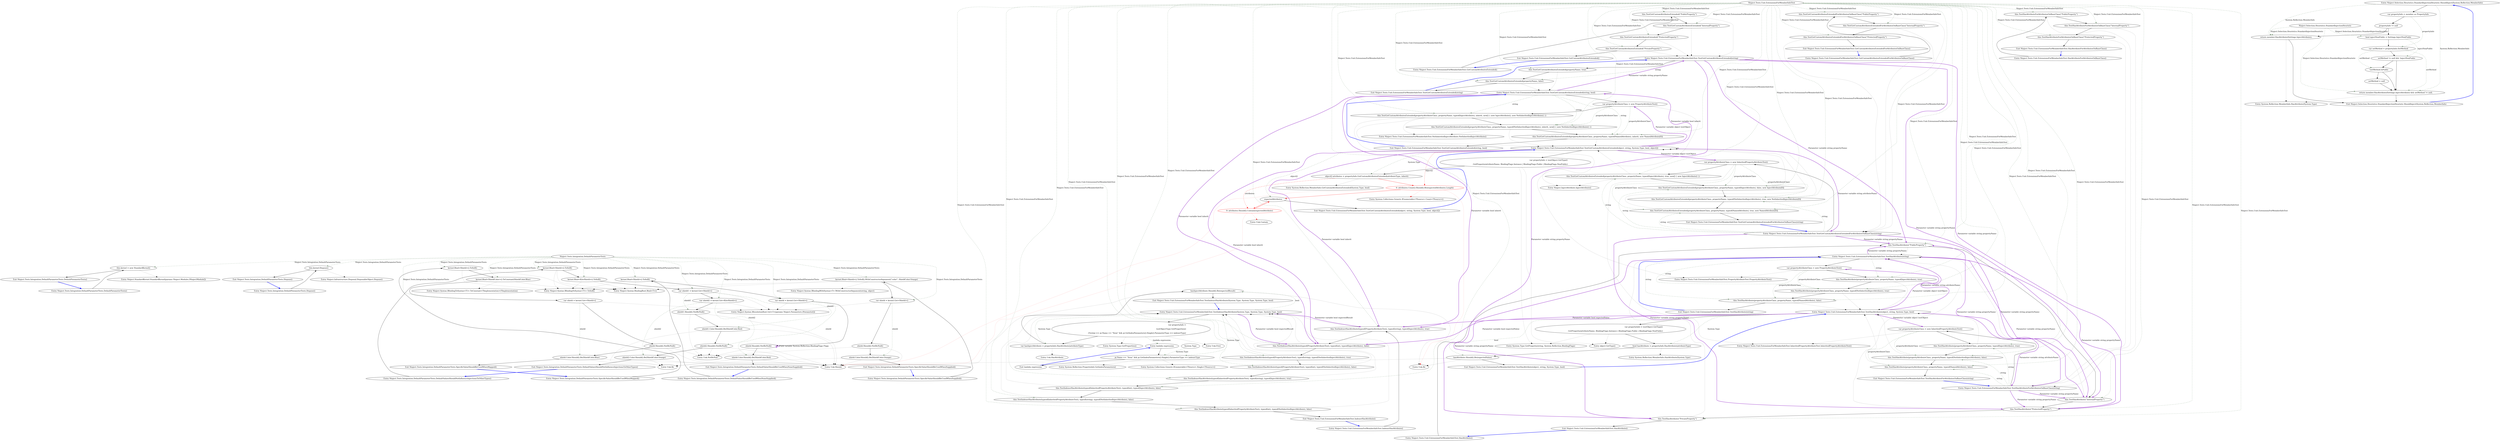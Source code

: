 digraph  {
n45 [label="Ninject.Tests.Integration.DefaultParameterTests", span=""];
n0 [cluster="Ninject.Tests.Integration.DefaultParameterTests.DefaultParameterTests()", label="Entry Ninject.Tests.Integration.DefaultParameterTests.DefaultParameterTests()", span="11-11"];
n1 [cluster="Ninject.Tests.Integration.DefaultParameterTests.DefaultParameterTests()", label="this.kernel = new StandardKernel()", span="13-13"];
n2 [cluster="Ninject.Tests.Integration.DefaultParameterTests.DefaultParameterTests()", label="Exit Ninject.Tests.Integration.DefaultParameterTests.DefaultParameterTests()", span="11-11"];
n3 [cluster="Ninject.StandardKernel.StandardKernel(params Ninject.Modules.INinjectModule[])", label="Entry Ninject.StandardKernel.StandardKernel(params Ninject.Modules.INinjectModule[])", span="30-30"];
n4 [cluster="Ninject.Tests.Integration.DefaultParameterTests.Dispose()", label="Entry Ninject.Tests.Integration.DefaultParameterTests.Dispose()", span="16-16"];
n5 [cluster="Ninject.Tests.Integration.DefaultParameterTests.Dispose()", label="this.kernel.Dispose()", span="18-18"];
n6 [cluster="Ninject.Tests.Integration.DefaultParameterTests.Dispose()", label="Exit Ninject.Tests.Integration.DefaultParameterTests.Dispose()", span="16-16"];
n7 [cluster="Ninject.Infrastructure.Disposal.DisposableObject.Dispose()", label="Entry Ninject.Infrastructure.Disposal.DisposableObject.Dispose()", span="38-38"];
n8 [cluster="Ninject.Tests.Integration.DefaultParameterTests.DefaultValueShouldBeUsedWhenNoneSupplied()", label="Entry Ninject.Tests.Integration.DefaultParameterTests.DefaultValueShouldBeUsedWhenNoneSupplied()", span="22-22"];
n9 [cluster="Ninject.Tests.Integration.DefaultParameterTests.DefaultValueShouldBeUsedWhenNoneSupplied()", label="kernel.Bind<Shield>().ToSelf()", span="24-24"];
n10 [cluster="Ninject.Tests.Integration.DefaultParameterTests.DefaultValueShouldBeUsedWhenNoneSupplied()", label="var shield = kernel.Get<Shield>()", span="26-26"];
n14 [cluster="Ninject.Syntax.BindingRoot.Bind<T>()", label="Entry Ninject.Syntax.BindingRoot.Bind<T>()", span="34-34"];
n15 [cluster="Ninject.Syntax.IBindingToSyntax<T1>.ToSelf()", label="Entry Ninject.Syntax.IBindingToSyntax<T1>.ToSelf()", span="24-24"];
n11 [cluster="Ninject.Tests.Integration.DefaultParameterTests.DefaultValueShouldBeUsedWhenNoneSupplied()", label="shield.Should().NotBeNull()", span="27-27"];
n16 [cluster="Ninject.Syntax.IResolutionRoot.Get<T>(params Ninject.Parameters.IParameter[])", label="Entry Ninject.Syntax.IResolutionRoot.Get<T>(params Ninject.Parameters.IParameter[])", span="31-31"];
n12 [cluster="Ninject.Tests.Integration.DefaultParameterTests.DefaultValueShouldBeUsedWhenNoneSupplied()", label="shield.Color.Should().Be(ShieldColor.Red)", span="28-28"];
n17 [cluster="Unk.Should", label="Entry Unk.Should", span=""];
n18 [cluster="Unk.NotBeNull", label="Entry Unk.NotBeNull", span=""];
n13 [cluster="Ninject.Tests.Integration.DefaultParameterTests.DefaultValueShouldBeUsedWhenNoneSupplied()", label="Exit Ninject.Tests.Integration.DefaultParameterTests.DefaultValueShouldBeUsedWhenNoneSupplied()", span="22-22"];
n19 [cluster="Unk.Be", label="Entry Unk.Be", span=""];
n20 [cluster="Ninject.Tests.Integration.DefaultParameterTests.SpecificValueShouldBeUsedWhenMapped()", label="Entry Ninject.Tests.Integration.DefaultParameterTests.SpecificValueShouldBeUsedWhenMapped()", span="32-32"];
n21 [cluster="Ninject.Tests.Integration.DefaultParameterTests.SpecificValueShouldBeUsedWhenMapped()", label="kernel.Bind<Shield>().ToSelf()", span="34-34"];
n22 [cluster="Ninject.Tests.Integration.DefaultParameterTests.SpecificValueShouldBeUsedWhenMapped()", label="kernel.Bind<ShieldColor>().ToConstant(ShieldColor.Blue)", span="35-35"];
n23 [cluster="Ninject.Tests.Integration.DefaultParameterTests.SpecificValueShouldBeUsedWhenMapped()", label="var shield = kernel.Get<Shield>()", span="37-37"];
n27 [cluster="Ninject.Syntax.IBindingToSyntax<T1>.ToConstant<TImplementation>(TImplementation)", label="Entry Ninject.Syntax.IBindingToSyntax<T1>.ToConstant<TImplementation>(TImplementation)", span="90-90"];
n24 [cluster="Ninject.Tests.Integration.DefaultParameterTests.SpecificValueShouldBeUsedWhenMapped()", label="shield.Should().NotBeNull()", span="38-38"];
n25 [cluster="Ninject.Tests.Integration.DefaultParameterTests.SpecificValueShouldBeUsedWhenMapped()", label="shield.Color.Should().Be(ShieldColor.Blue)", span="39-39"];
n26 [cluster="Ninject.Tests.Integration.DefaultParameterTests.SpecificValueShouldBeUsedWhenMapped()", label="Exit Ninject.Tests.Integration.DefaultParameterTests.SpecificValueShouldBeUsedWhenMapped()", span="32-32"];
n28 [cluster="Ninject.Tests.Integration.DefaultParameterTests.SpecificValueShouldBeUsedWhenSupplied()", label="Entry Ninject.Tests.Integration.DefaultParameterTests.SpecificValueShouldBeUsedWhenSupplied()", span="43-43"];
n29 [cluster="Ninject.Tests.Integration.DefaultParameterTests.SpecificValueShouldBeUsedWhenSupplied()", label="kernel.Bind<Shield>().ToSelf().WithConstructorArgument(''color'', ShieldColor.Orange)", span="45-45"];
n30 [cluster="Ninject.Tests.Integration.DefaultParameterTests.SpecificValueShouldBeUsedWhenSupplied()", label="var shield = kernel.Get<Shield>()", span="47-47"];
n34 [cluster="Ninject.Syntax.IBindingWithSyntax<T>.WithConstructorArgument(string, object)", label="Entry Ninject.Syntax.IBindingWithSyntax<T>.WithConstructorArgument(string, object)", span="28-28"];
n31 [cluster="Ninject.Tests.Integration.DefaultParameterTests.SpecificValueShouldBeUsedWhenSupplied()", label="shield.Should().NotBeNull()", span="48-48"];
n32 [cluster="Ninject.Tests.Integration.DefaultParameterTests.SpecificValueShouldBeUsedWhenSupplied()", label="shield.Color.Should().Be(ShieldColor.Orange)", span="49-49"];
n33 [cluster="Ninject.Tests.Integration.DefaultParameterTests.SpecificValueShouldBeUsedWhenSupplied()", label="Exit Ninject.Tests.Integration.DefaultParameterTests.SpecificValueShouldBeUsedWhenSupplied()", span="43-43"];
n35 [cluster="Ninject.Tests.Integration.DefaultParameterTests.DefaultValuesShouldNotInfluenceInjectionsToOtherTypes()", label="Entry Ninject.Tests.Integration.DefaultParameterTests.DefaultValuesShouldNotInfluenceInjectionsToOtherTypes()", span="53-53"];
n36 [cluster="Ninject.Tests.Integration.DefaultParameterTests.DefaultValuesShouldNotInfluenceInjectionsToOtherTypes()", label="kernel.Bind<Shield>().ToSelf()", span="55-55"];
n37 [cluster="Ninject.Tests.Integration.DefaultParameterTests.DefaultValuesShouldNotInfluenceInjectionsToOtherTypes()", label="kernel.Bind<KiteShield>().ToSelf()", span="56-56"];
n38 [cluster="Ninject.Tests.Integration.DefaultParameterTests.DefaultValuesShouldNotInfluenceInjectionsToOtherTypes()", label="var shield1 = kernel.Get<Shield>()", span="58-58"];
n39 [cluster="Ninject.Tests.Integration.DefaultParameterTests.DefaultValuesShouldNotInfluenceInjectionsToOtherTypes()", label="var shield2 = kernel.Get<KiteShield>()", span="59-59"];
n40 [cluster="Ninject.Tests.Integration.DefaultParameterTests.DefaultValuesShouldNotInfluenceInjectionsToOtherTypes()", label="shield1.Should().NotBeNull()", span="61-61"];
n41 [cluster="Ninject.Tests.Integration.DefaultParameterTests.DefaultValuesShouldNotInfluenceInjectionsToOtherTypes()", label="shield1.Color.Should().Be(ShieldColor.Red)", span="62-62"];
n42 [cluster="Ninject.Tests.Integration.DefaultParameterTests.DefaultValuesShouldNotInfluenceInjectionsToOtherTypes()", label="shield2.Should().NotBeNull()", span="64-64"];
n43 [cluster="Ninject.Tests.Integration.DefaultParameterTests.DefaultValuesShouldNotInfluenceInjectionsToOtherTypes()", label="shield2.Color.Should().Be(ShieldColor.Orange)", span="65-65"];
n44 [cluster="Ninject.Tests.Integration.DefaultParameterTests.DefaultValuesShouldNotInfluenceInjectionsToOtherTypes()", label="Exit Ninject.Tests.Integration.DefaultParameterTests.DefaultValuesShouldNotInfluenceInjectionsToOtherTypes()", span="53-53"];
m0_36 [cluster="Ninject.Tests.Unit.ExtensionsForMemberInfoTest.TestIndexerHasAttribute(System.Type, System.Type, System.Type, bool)", file="ExtensionsForMemberInfoTest.cs", label="Entry Ninject.Tests.Unit.ExtensionsForMemberInfoTest.TestIndexerHasAttribute(System.Type, System.Type, System.Type, bool)", span="59-59"];
m0_37 [cluster="Ninject.Tests.Unit.ExtensionsForMemberInfoTest.TestIndexerHasAttribute(System.Type, System.Type, System.Type, bool)", file="ExtensionsForMemberInfoTest.cs", label="var propertyInfo =\r\n                testObjectType.GetProperties()\r\n                    .First(pi => pi.Name == ''Item'' && pi.GetIndexParameters().Single().ParameterType == indexerType)", span="62-64"];
m0_38 [cluster="Ninject.Tests.Unit.ExtensionsForMemberInfoTest.TestIndexerHasAttribute(System.Type, System.Type, System.Type, bool)", file="ExtensionsForMemberInfoTest.cs", label="var hasInjectAttribute = propertyInfo.HasAttribute(attributeType)", span="73-73"];
m0_39 [cluster="Ninject.Tests.Unit.ExtensionsForMemberInfoTest.TestIndexerHasAttribute(System.Type, System.Type, System.Type, bool)", file="ExtensionsForMemberInfoTest.cs", label="hasInjectAttribute.Should().Be(expectedResult)", span="75-75"];
m0_40 [cluster="Ninject.Tests.Unit.ExtensionsForMemberInfoTest.TestIndexerHasAttribute(System.Type, System.Type, System.Type, bool)", file="ExtensionsForMemberInfoTest.cs", label="Exit Ninject.Tests.Unit.ExtensionsForMemberInfoTest.TestIndexerHasAttribute(System.Type, System.Type, System.Type, bool)", span="59-59"];
m0_77 [cluster="object.GetType()", file="ExtensionsForMemberInfoTest.cs", label="Entry object.GetType()", span="0-0"];
m0_70 [cluster="Ninject.Tests.Unit.ExtensionsForMemberInfoTest.InheritedPropertyAttributeTest.InheritedPropertyAttributeTest()", file="ExtensionsForMemberInfoTest.cs", label="Entry Ninject.Tests.Unit.ExtensionsForMemberInfoTest.InheritedPropertyAttributeTest.InheritedPropertyAttributeTest()", span="208-208"];
m0_62 [cluster="Ninject.Tests.Unit.ExtensionsForMemberInfoTest.NotInheritedInjectAttribute.NotInheritedInjectAttribute()", file="ExtensionsForMemberInfoTest.cs", label="Entry Ninject.Tests.Unit.ExtensionsForMemberInfoTest.NotInheritedInjectAttribute.NotInheritedInjectAttribute()", span="155-155"];
m0_13 [cluster="Ninject.Tests.Unit.ExtensionsForMemberInfoTest.GetCustomAttributesExtended()", file="ExtensionsForMemberInfoTest.cs", label="Entry Ninject.Tests.Unit.ExtensionsForMemberInfoTest.GetCustomAttributesExtended()", span="30-30"];
m0_14 [cluster="Ninject.Tests.Unit.ExtensionsForMemberInfoTest.GetCustomAttributesExtended()", file="ExtensionsForMemberInfoTest.cs", label="this.TestGetCustomAttributesExtended(''PublicProperty'')", span="32-32"];
m0_15 [cluster="Ninject.Tests.Unit.ExtensionsForMemberInfoTest.GetCustomAttributesExtended()", file="ExtensionsForMemberInfoTest.cs", label="this.TestGetCustomAttributesExtended(''InternalProperty'')", span="33-33"];
m0_16 [cluster="Ninject.Tests.Unit.ExtensionsForMemberInfoTest.GetCustomAttributesExtended()", file="ExtensionsForMemberInfoTest.cs", label="this.TestGetCustomAttributesExtended(''ProtectedProperty'')", span="34-34"];
m0_17 [cluster="Ninject.Tests.Unit.ExtensionsForMemberInfoTest.GetCustomAttributesExtended()", file="ExtensionsForMemberInfoTest.cs", label="this.TestGetCustomAttributesExtended(''PrivateProperty'')", span="35-35"];
m0_18 [cluster="Ninject.Tests.Unit.ExtensionsForMemberInfoTest.GetCustomAttributesExtended()", file="ExtensionsForMemberInfoTest.cs", label="Exit Ninject.Tests.Unit.ExtensionsForMemberInfoTest.GetCustomAttributesExtended()", span="30-30"];
m0_7 [cluster="Ninject.Tests.Unit.ExtensionsForMemberInfoTest.HasAttributeForAttributesOnBaseClass()", file="ExtensionsForMemberInfoTest.cs", label="Entry Ninject.Tests.Unit.ExtensionsForMemberInfoTest.HasAttributeForAttributesOnBaseClass()", span="22-22"];
m0_8 [cluster="Ninject.Tests.Unit.ExtensionsForMemberInfoTest.HasAttributeForAttributesOnBaseClass()", file="ExtensionsForMemberInfoTest.cs", label="this.TestHasAttributeForAttributesOnBaseClass(''PublicProperty'')", span="24-24"];
m0_9 [cluster="Ninject.Tests.Unit.ExtensionsForMemberInfoTest.HasAttributeForAttributesOnBaseClass()", file="ExtensionsForMemberInfoTest.cs", label="this.TestHasAttributeForAttributesOnBaseClass(''InternalProperty'')", span="25-25"];
m0_10 [cluster="Ninject.Tests.Unit.ExtensionsForMemberInfoTest.HasAttributeForAttributesOnBaseClass()", file="ExtensionsForMemberInfoTest.cs", label="this.TestHasAttributeForAttributesOnBaseClass(''ProtectedProperty'')", span="26-26"];
m0_11 [cluster="Ninject.Tests.Unit.ExtensionsForMemberInfoTest.HasAttributeForAttributesOnBaseClass()", file="ExtensionsForMemberInfoTest.cs", label="Exit Ninject.Tests.Unit.ExtensionsForMemberInfoTest.HasAttributeForAttributesOnBaseClass()", span="22-22"];
m0_20 [cluster="Ninject.Tests.Unit.ExtensionsForMemberInfoTest.GetCustomAttributesExtendedForAttributesOnBaseClass()", file="ExtensionsForMemberInfoTest.cs", label="Entry Ninject.Tests.Unit.ExtensionsForMemberInfoTest.GetCustomAttributesExtendedForAttributesOnBaseClass()", span="39-39"];
m0_21 [cluster="Ninject.Tests.Unit.ExtensionsForMemberInfoTest.GetCustomAttributesExtendedForAttributesOnBaseClass()", file="ExtensionsForMemberInfoTest.cs", label="this.TestGetCustomAttributesExtendedForAttributesOnBaseClass(''PublicProperty'')", span="41-41"];
m0_22 [cluster="Ninject.Tests.Unit.ExtensionsForMemberInfoTest.GetCustomAttributesExtendedForAttributesOnBaseClass()", file="ExtensionsForMemberInfoTest.cs", label="this.TestGetCustomAttributesExtendedForAttributesOnBaseClass(''InternalProperty'')", span="42-42"];
m0_23 [cluster="Ninject.Tests.Unit.ExtensionsForMemberInfoTest.GetCustomAttributesExtendedForAttributesOnBaseClass()", file="ExtensionsForMemberInfoTest.cs", label="this.TestGetCustomAttributesExtendedForAttributesOnBaseClass(''ProtectedProperty'')", span="43-43"];
m0_24 [cluster="Ninject.Tests.Unit.ExtensionsForMemberInfoTest.GetCustomAttributesExtendedForAttributesOnBaseClass()", file="ExtensionsForMemberInfoTest.cs", label="Exit Ninject.Tests.Unit.ExtensionsForMemberInfoTest.GetCustomAttributesExtendedForAttributesOnBaseClass()", span="39-39"];
m0_45 [cluster="Unk.Be", file="ExtensionsForMemberInfoTest.cs", label="Entry Unk.Be", span=""];
m0_63 [cluster="Ninject.Tests.Unit.ExtensionsForMemberInfoTest.TestGetCustomAttributesExtended(object, string, System.Type, bool, object[])", file="ExtensionsForMemberInfoTest.cs", label="Entry Ninject.Tests.Unit.ExtensionsForMemberInfoTest.TestGetCustomAttributesExtended(object, string, System.Type, bool, object[])", span="101-101"];
m0_71 [cluster="Ninject.Tests.Unit.ExtensionsForMemberInfoTest.TestGetCustomAttributesExtended(object, string, System.Type, bool, object[])", file="ExtensionsForMemberInfoTest.cs", label="var propertyInfo = testObject.GetType()\r\n                .GetProperty(attributeName, BindingFlags.Instance | BindingFlags.Public | BindingFlags.NonPublic)", span="104-105"];
m0_72 [cluster="Ninject.Tests.Unit.ExtensionsForMemberInfoTest.TestGetCustomAttributesExtended(object, string, System.Type, bool, object[])", file="ExtensionsForMemberInfoTest.cs", label="object[] attributes = propertyInfo.GetCustomAttributesExtended(attributeType, inherit)", span="106-106"];
m0_73 [cluster="Ninject.Tests.Unit.ExtensionsForMemberInfoTest.TestGetCustomAttributesExtended(object, string, System.Type, bool, object[])", color=red, community=0, file="ExtensionsForMemberInfoTest.cs", label="0: attributes.Count().Should().Be(expectedAttributes.Length)", span="115-115"];
m0_74 [cluster="Ninject.Tests.Unit.ExtensionsForMemberInfoTest.TestGetCustomAttributesExtended(object, string, System.Type, bool, object[])", file="ExtensionsForMemberInfoTest.cs", label=expectedAttributes, span="116-116"];
m0_75 [cluster="Ninject.Tests.Unit.ExtensionsForMemberInfoTest.TestGetCustomAttributesExtended(object, string, System.Type, bool, object[])", color=red, community=0, file="ExtensionsForMemberInfoTest.cs", label="9: attributes.Should().Contain(expectedAttribute)", span="118-118"];
m0_76 [cluster="Ninject.Tests.Unit.ExtensionsForMemberInfoTest.TestGetCustomAttributesExtended(object, string, System.Type, bool, object[])", file="ExtensionsForMemberInfoTest.cs", label="Exit Ninject.Tests.Unit.ExtensionsForMemberInfoTest.TestGetCustomAttributesExtended(object, string, System.Type, bool, object[])", span="101-101"];
m0_43 [cluster="Unk.HasAttribute", file="ExtensionsForMemberInfoTest.cs", label="Entry Unk.HasAttribute", span=""];
m0_6 [cluster="Ninject.Tests.Unit.ExtensionsForMemberInfoTest.TestHasAttribute(string)", file="ExtensionsForMemberInfoTest.cs", label="Entry Ninject.Tests.Unit.ExtensionsForMemberInfoTest.TestHasAttribute(string)", span="122-122"];
m0_82 [cluster="Ninject.Tests.Unit.ExtensionsForMemberInfoTest.TestHasAttribute(string)", file="ExtensionsForMemberInfoTest.cs", label="var propertyAttributeClass = new PropertyAttributeTest()", span="124-124"];
m0_83 [cluster="Ninject.Tests.Unit.ExtensionsForMemberInfoTest.TestHasAttribute(string)", file="ExtensionsForMemberInfoTest.cs", label="this.TestHasAttribute(propertyAttributeClass, propertyName, typeof(InjectAttribute), true)", span="125-125"];
m0_84 [cluster="Ninject.Tests.Unit.ExtensionsForMemberInfoTest.TestHasAttribute(string)", file="ExtensionsForMemberInfoTest.cs", label="this.TestHasAttribute(propertyAttributeClass, propertyName, typeof(NotInheritedInjectAttribute), true)", span="126-126"];
m0_85 [cluster="Ninject.Tests.Unit.ExtensionsForMemberInfoTest.TestHasAttribute(string)", file="ExtensionsForMemberInfoTest.cs", label="this.TestHasAttribute(propertyAttributeClass, propertyName, typeof(NamedAttribute), false)", span="127-127"];
m0_86 [cluster="Ninject.Tests.Unit.ExtensionsForMemberInfoTest.TestHasAttribute(string)", file="ExtensionsForMemberInfoTest.cs", label="Exit Ninject.Tests.Unit.ExtensionsForMemberInfoTest.TestHasAttribute(string)", span="122-122"];
m0_54 [cluster="Ninject.Tests.Unit.ExtensionsForMemberInfoTest.TestGetCustomAttributesExtended(string, bool)", file="ExtensionsForMemberInfoTest.cs", label="Entry Ninject.Tests.Unit.ExtensionsForMemberInfoTest.TestGetCustomAttributesExtended(string, bool)", span="84-84"];
m0_55 [cluster="Ninject.Tests.Unit.ExtensionsForMemberInfoTest.TestGetCustomAttributesExtended(string, bool)", file="ExtensionsForMemberInfoTest.cs", label="var propertyAttributeClass = new PropertyAttributeTest()", span="86-86"];
m0_56 [cluster="Ninject.Tests.Unit.ExtensionsForMemberInfoTest.TestGetCustomAttributesExtended(string, bool)", file="ExtensionsForMemberInfoTest.cs", label="this.TestGetCustomAttributesExtended(propertyAttributeClass, propertyName, typeof(InjectAttribute), inherit, new[] { new InjectAttribute(), new NotInheritedInjectAttribute() })", span="87-87"];
m0_57 [cluster="Ninject.Tests.Unit.ExtensionsForMemberInfoTest.TestGetCustomAttributesExtended(string, bool)", file="ExtensionsForMemberInfoTest.cs", label="this.TestGetCustomAttributesExtended(propertyAttributeClass, propertyName, typeof(NotInheritedInjectAttribute), inherit, new[] { new NotInheritedInjectAttribute() })", span="88-88"];
m0_58 [cluster="Ninject.Tests.Unit.ExtensionsForMemberInfoTest.TestGetCustomAttributesExtended(string, bool)", file="ExtensionsForMemberInfoTest.cs", label="this.TestGetCustomAttributesExtended(propertyAttributeClass, propertyName, typeof(NamedAttribute), inherit, new NamedAttribute[0])", span="89-89"];
m0_59 [cluster="Ninject.Tests.Unit.ExtensionsForMemberInfoTest.TestGetCustomAttributesExtended(string, bool)", file="ExtensionsForMemberInfoTest.cs", label="Exit Ninject.Tests.Unit.ExtensionsForMemberInfoTest.TestGetCustomAttributesExtended(string, bool)", span="84-84"];
m0_79 [cluster="System.Reflection.MemberInfo.GetCustomAttributesExtended(System.Type, bool)", file="ExtensionsForMemberInfoTest.cs", label="Entry System.Reflection.MemberInfo.GetCustomAttributesExtended(System.Type, bool)", span="180-180"];
m0_87 [cluster="Ninject.Tests.Unit.ExtensionsForMemberInfoTest.TestHasAttribute(object, string, System.Type, bool)", file="ExtensionsForMemberInfoTest.cs", label="Entry Ninject.Tests.Unit.ExtensionsForMemberInfoTest.TestHasAttribute(object, string, System.Type, bool)", span="138-138"];
m0_93 [cluster="Ninject.Tests.Unit.ExtensionsForMemberInfoTest.TestHasAttribute(object, string, System.Type, bool)", file="ExtensionsForMemberInfoTest.cs", label="var propertyInfo = testObject.GetType()\r\n                .GetProperty(attributeName, BindingFlags.Instance | BindingFlags.Public | BindingFlags.NonPublic)", span="141-142"];
m0_94 [cluster="Ninject.Tests.Unit.ExtensionsForMemberInfoTest.TestHasAttribute(object, string, System.Type, bool)", file="ExtensionsForMemberInfoTest.cs", label="bool hasAttribute = propertyInfo.HasAttribute(attributeType)", span="149-149"];
m0_95 [cluster="Ninject.Tests.Unit.ExtensionsForMemberInfoTest.TestHasAttribute(object, string, System.Type, bool)", file="ExtensionsForMemberInfoTest.cs", label="hasAttribute.Should().Be(expectedValue)", span="151-151"];
m0_96 [cluster="Ninject.Tests.Unit.ExtensionsForMemberInfoTest.TestHasAttribute(object, string, System.Type, bool)", file="ExtensionsForMemberInfoTest.cs", label="Exit Ninject.Tests.Unit.ExtensionsForMemberInfoTest.TestHasAttribute(object, string, System.Type, bool)", span="138-138"];
m0_97 [cluster="System.Reflection.MemberInfo.HasAttribute(System.Type)", file="ExtensionsForMemberInfoTest.cs", label="Entry System.Reflection.MemberInfo.HasAttribute(System.Type)", span="73-73"];
m0_50 [cluster="System.Collections.Generic.IEnumerable<TSource>.Single<TSource>()", file="ExtensionsForMemberInfoTest.cs", label="Entry System.Collections.Generic.IEnumerable<TSource>.Single<TSource>()", span="0-0"];
m0_78 [cluster="System.Type.GetProperty(string, System.Reflection.BindingFlags)", file="ExtensionsForMemberInfoTest.cs", label="Entry System.Type.GetProperty(string, System.Reflection.BindingFlags)", span="0-0"];
m0_61 [cluster="Ninject.InjectAttribute.InjectAttribute()", file="ExtensionsForMemberInfoTest.cs", label="Entry Ninject.InjectAttribute.InjectAttribute()", span="20-20"];
m0_49 [cluster="System.Reflection.PropertyInfo.GetIndexParameters()", file="ExtensionsForMemberInfoTest.cs", label="Entry System.Reflection.PropertyInfo.GetIndexParameters()", span="0-0"];
m0_0 [cluster="Ninject.Tests.Unit.ExtensionsForMemberInfoTest.HasAttribute()", file="ExtensionsForMemberInfoTest.cs", label="Entry Ninject.Tests.Unit.ExtensionsForMemberInfoTest.HasAttribute()", span="13-13"];
m0_1 [cluster="Ninject.Tests.Unit.ExtensionsForMemberInfoTest.HasAttribute()", file="ExtensionsForMemberInfoTest.cs", label="this.TestHasAttribute(''PublicProperty'')", span="15-15"];
m0_2 [cluster="Ninject.Tests.Unit.ExtensionsForMemberInfoTest.HasAttribute()", file="ExtensionsForMemberInfoTest.cs", label="this.TestHasAttribute(''InternalProperty'')", span="16-16"];
m0_3 [cluster="Ninject.Tests.Unit.ExtensionsForMemberInfoTest.HasAttribute()", file="ExtensionsForMemberInfoTest.cs", label="this.TestHasAttribute(''ProtectedProperty'')", span="17-17"];
m0_4 [cluster="Ninject.Tests.Unit.ExtensionsForMemberInfoTest.HasAttribute()", file="ExtensionsForMemberInfoTest.cs", label="this.TestHasAttribute(''PrivateProperty'')", span="18-18"];
m0_5 [cluster="Ninject.Tests.Unit.ExtensionsForMemberInfoTest.HasAttribute()", file="ExtensionsForMemberInfoTest.cs", label="Exit Ninject.Tests.Unit.ExtensionsForMemberInfoTest.HasAttribute()", span="13-13"];
m0_26 [cluster="Ninject.Tests.Unit.ExtensionsForMemberInfoTest.IndexerHasAttribute()", file="ExtensionsForMemberInfoTest.cs", label="Entry Ninject.Tests.Unit.ExtensionsForMemberInfoTest.IndexerHasAttribute()", span="47-47"];
m0_27 [cluster="Ninject.Tests.Unit.ExtensionsForMemberInfoTest.IndexerHasAttribute()", file="ExtensionsForMemberInfoTest.cs", label="this.TestIndexerHasAttribute(typeof(PropertyAttributeTest), typeof(string), typeof(InjectAttribute), true)", span="49-49"];
m0_28 [cluster="Ninject.Tests.Unit.ExtensionsForMemberInfoTest.IndexerHasAttribute()", file="ExtensionsForMemberInfoTest.cs", label="this.TestIndexerHasAttribute(typeof(PropertyAttributeTest), typeof(int), typeof(InjectAttribute), false)", span="50-50"];
m0_29 [cluster="Ninject.Tests.Unit.ExtensionsForMemberInfoTest.IndexerHasAttribute()", file="ExtensionsForMemberInfoTest.cs", label="this.TestIndexerHasAttribute(typeof(PropertyAttributeTest), typeof(string), typeof(NotInheritedInjectAttribute), true)", span="51-51"];
m0_30 [cluster="Ninject.Tests.Unit.ExtensionsForMemberInfoTest.IndexerHasAttribute()", file="ExtensionsForMemberInfoTest.cs", label="this.TestIndexerHasAttribute(typeof(PropertyAttributeTest), typeof(int), typeof(NotInheritedInjectAttribute), false)", span="52-52"];
m0_31 [cluster="Ninject.Tests.Unit.ExtensionsForMemberInfoTest.IndexerHasAttribute()", file="ExtensionsForMemberInfoTest.cs", label="this.TestIndexerHasAttribute(typeof(InheritedPropertyAttributeTest), typeof(string), typeof(InjectAttribute), true)", span="53-53"];
m0_32 [cluster="Ninject.Tests.Unit.ExtensionsForMemberInfoTest.IndexerHasAttribute()", file="ExtensionsForMemberInfoTest.cs", label="this.TestIndexerHasAttribute(typeof(InheritedPropertyAttributeTest), typeof(int), typeof(InjectAttribute), false)", span="54-54"];
m0_33 [cluster="Ninject.Tests.Unit.ExtensionsForMemberInfoTest.IndexerHasAttribute()", file="ExtensionsForMemberInfoTest.cs", label="this.TestIndexerHasAttribute(typeof(InheritedPropertyAttributeTest), typeof(string), typeof(NotInheritedInjectAttribute), false)", span="55-55"];
m0_34 [cluster="Ninject.Tests.Unit.ExtensionsForMemberInfoTest.IndexerHasAttribute()", file="ExtensionsForMemberInfoTest.cs", label="this.TestIndexerHasAttribute(typeof(InheritedPropertyAttributeTest), typeof(int), typeof(NotInheritedInjectAttribute), false)", span="56-56"];
m0_35 [cluster="Ninject.Tests.Unit.ExtensionsForMemberInfoTest.IndexerHasAttribute()", file="ExtensionsForMemberInfoTest.cs", label="Exit Ninject.Tests.Unit.ExtensionsForMemberInfoTest.IndexerHasAttribute()", span="47-47"];
m0_42 [cluster="Unk.First", file="ExtensionsForMemberInfoTest.cs", label="Entry Unk.First", span=""];
m0_46 [cluster="lambda expression", file="ExtensionsForMemberInfoTest.cs", label="Entry lambda expression", span="64-64"];
m0_47 [cluster="lambda expression", file="ExtensionsForMemberInfoTest.cs", label="pi.Name == ''Item'' && pi.GetIndexParameters().Single().ParameterType == indexerType", span="64-64"];
m0_48 [cluster="lambda expression", file="ExtensionsForMemberInfoTest.cs", label="Exit lambda expression", span="64-64"];
m0_80 [cluster="System.Collections.Generic.IEnumerable<TSource>.Count<TSource>()", file="ExtensionsForMemberInfoTest.cs", label="Entry System.Collections.Generic.IEnumerable<TSource>.Count<TSource>()", span="0-0"];
m0_19 [cluster="Ninject.Tests.Unit.ExtensionsForMemberInfoTest.TestGetCustomAttributesExtended(string)", file="ExtensionsForMemberInfoTest.cs", label="Entry Ninject.Tests.Unit.ExtensionsForMemberInfoTest.TestGetCustomAttributesExtended(string)", span="78-78"];
m0_51 [cluster="Ninject.Tests.Unit.ExtensionsForMemberInfoTest.TestGetCustomAttributesExtended(string)", file="ExtensionsForMemberInfoTest.cs", label="this.TestGetCustomAttributesExtended(propertyName, true)", span="80-80"];
m0_52 [cluster="Ninject.Tests.Unit.ExtensionsForMemberInfoTest.TestGetCustomAttributesExtended(string)", file="ExtensionsForMemberInfoTest.cs", label="this.TestGetCustomAttributesExtended(propertyName, false)", span="81-81"];
m0_53 [cluster="Ninject.Tests.Unit.ExtensionsForMemberInfoTest.TestGetCustomAttributesExtended(string)", file="ExtensionsForMemberInfoTest.cs", label="Exit Ninject.Tests.Unit.ExtensionsForMemberInfoTest.TestGetCustomAttributesExtended(string)", span="78-78"];
m0_60 [cluster="Ninject.Tests.Unit.ExtensionsForMemberInfoTest.PropertyAttributeTest.PropertyAttributeTest()", file="ExtensionsForMemberInfoTest.cs", label="Entry Ninject.Tests.Unit.ExtensionsForMemberInfoTest.PropertyAttributeTest.PropertyAttributeTest()", span="159-159"];
m0_25 [cluster="Ninject.Tests.Unit.ExtensionsForMemberInfoTest.TestGetCustomAttributesExtendedForAttributesOnBaseClass(string)", file="ExtensionsForMemberInfoTest.cs", label="Entry Ninject.Tests.Unit.ExtensionsForMemberInfoTest.TestGetCustomAttributesExtendedForAttributesOnBaseClass(string)", span="92-92"];
m0_64 [cluster="Ninject.Tests.Unit.ExtensionsForMemberInfoTest.TestGetCustomAttributesExtendedForAttributesOnBaseClass(string)", file="ExtensionsForMemberInfoTest.cs", label="var propertyAttributeClass = new InheritedPropertyAttributeTest()", span="94-94"];
m0_65 [cluster="Ninject.Tests.Unit.ExtensionsForMemberInfoTest.TestGetCustomAttributesExtendedForAttributesOnBaseClass(string)", file="ExtensionsForMemberInfoTest.cs", label="this.TestGetCustomAttributesExtended(propertyAttributeClass, propertyName, typeof(InjectAttribute), true, new[] { new InjectAttribute() })", span="95-95"];
m0_66 [cluster="Ninject.Tests.Unit.ExtensionsForMemberInfoTest.TestGetCustomAttributesExtendedForAttributesOnBaseClass(string)", file="ExtensionsForMemberInfoTest.cs", label="this.TestGetCustomAttributesExtended(propertyAttributeClass, propertyName, typeof(InjectAttribute), false, new InjectAttribute[0])", span="96-96"];
m0_67 [cluster="Ninject.Tests.Unit.ExtensionsForMemberInfoTest.TestGetCustomAttributesExtendedForAttributesOnBaseClass(string)", file="ExtensionsForMemberInfoTest.cs", label="this.TestGetCustomAttributesExtended(propertyAttributeClass, propertyName, typeof(NotInheritedInjectAttribute), true, new NotInheritedInjectAttribute[0])", span="97-97"];
m0_68 [cluster="Ninject.Tests.Unit.ExtensionsForMemberInfoTest.TestGetCustomAttributesExtendedForAttributesOnBaseClass(string)", file="ExtensionsForMemberInfoTest.cs", label="this.TestGetCustomAttributesExtended(propertyAttributeClass, propertyName, typeof(NamedAttribute), true, new NamedAttribute[0])", span="98-98"];
m0_69 [cluster="Ninject.Tests.Unit.ExtensionsForMemberInfoTest.TestGetCustomAttributesExtendedForAttributesOnBaseClass(string)", file="ExtensionsForMemberInfoTest.cs", label="Exit Ninject.Tests.Unit.ExtensionsForMemberInfoTest.TestGetCustomAttributesExtendedForAttributesOnBaseClass(string)", span="92-92"];
m0_81 [cluster="Unk.Contain", file="ExtensionsForMemberInfoTest.cs", label="Entry Unk.Contain", span=""];
m0_12 [cluster="Ninject.Tests.Unit.ExtensionsForMemberInfoTest.TestHasAttributeForAttributesOnBaseClass(string)", file="ExtensionsForMemberInfoTest.cs", label="Entry Ninject.Tests.Unit.ExtensionsForMemberInfoTest.TestHasAttributeForAttributesOnBaseClass(string)", span="130-130"];
m0_88 [cluster="Ninject.Tests.Unit.ExtensionsForMemberInfoTest.TestHasAttributeForAttributesOnBaseClass(string)", file="ExtensionsForMemberInfoTest.cs", label="var propertyAttributeClass = new InheritedPropertyAttributeTest()", span="132-132"];
m0_89 [cluster="Ninject.Tests.Unit.ExtensionsForMemberInfoTest.TestHasAttributeForAttributesOnBaseClass(string)", file="ExtensionsForMemberInfoTest.cs", label="this.TestHasAttribute(propertyAttributeClass, propertyName, typeof(InjectAttribute), true)", span="133-133"];
m0_90 [cluster="Ninject.Tests.Unit.ExtensionsForMemberInfoTest.TestHasAttributeForAttributesOnBaseClass(string)", file="ExtensionsForMemberInfoTest.cs", label="this.TestHasAttribute(propertyAttributeClass, propertyName, typeof(NotInheritedInjectAttribute), false)", span="134-134"];
m0_91 [cluster="Ninject.Tests.Unit.ExtensionsForMemberInfoTest.TestHasAttributeForAttributesOnBaseClass(string)", file="ExtensionsForMemberInfoTest.cs", label="this.TestHasAttribute(propertyAttributeClass, propertyName, typeof(NamedAttribute), false)", span="135-135"];
m0_92 [cluster="Ninject.Tests.Unit.ExtensionsForMemberInfoTest.TestHasAttributeForAttributesOnBaseClass(string)", file="ExtensionsForMemberInfoTest.cs", label="Exit Ninject.Tests.Unit.ExtensionsForMemberInfoTest.TestHasAttributeForAttributesOnBaseClass(string)", span="130-130"];
m0_41 [cluster="System.Type.GetProperties()", file="ExtensionsForMemberInfoTest.cs", label="Entry System.Type.GetProperties()", span="0-0"];
m0_98 [file="ExtensionsForMemberInfoTest.cs", label="Ninject.Tests.Unit.ExtensionsForMemberInfoTest", span=""];
m0_99 [file="ExtensionsForMemberInfoTest.cs", label="System.Type", span=""];
m1_0 [cluster="Ninject.Selection.Heuristics.StandardInjectionHeuristic.ShouldInject(System.Reflection.MemberInfo)", file="FormatExtensions.cs", label="Entry Ninject.Selection.Heuristics.StandardInjectionHeuristic.ShouldInject(System.Reflection.MemberInfo)", span="30-30"];
m1_1 [cluster="Ninject.Selection.Heuristics.StandardInjectionHeuristic.ShouldInject(System.Reflection.MemberInfo)", file="FormatExtensions.cs", label="var propertyInfo = member as PropertyInfo", span="32-32"];
m1_8 [cluster="Ninject.Selection.Heuristics.StandardInjectionHeuristic.ShouldInject(System.Reflection.MemberInfo)", file="FormatExtensions.cs", label="return member.HasAttribute(Settings.InjectAttribute) && setMethod != null;", span="45-45"];
m1_9 [cluster="Ninject.Selection.Heuristics.StandardInjectionHeuristic.ShouldInject(System.Reflection.MemberInfo)", file="FormatExtensions.cs", label="return member.HasAttribute(Settings.InjectAttribute);", span="48-48"];
m1_2 [cluster="Ninject.Selection.Heuristics.StandardInjectionHeuristic.ShouldInject(System.Reflection.MemberInfo)", file="FormatExtensions.cs", label="propertyInfo != null", span="34-34"];
m1_4 [cluster="Ninject.Selection.Heuristics.StandardInjectionHeuristic.ShouldInject(System.Reflection.MemberInfo)", file="FormatExtensions.cs", label="var setMethod = propertyInfo.SetMethod", span="38-38"];
m1_3 [cluster="Ninject.Selection.Heuristics.StandardInjectionHeuristic.ShouldInject(System.Reflection.MemberInfo)", file="FormatExtensions.cs", label="bool injectNonPublic = Settings.InjectNonPublic", span="36-36"];
m1_5 [cluster="Ninject.Selection.Heuristics.StandardInjectionHeuristic.ShouldInject(System.Reflection.MemberInfo)", file="FormatExtensions.cs", label="setMethod != null && !injectNonPublic", span="39-39"];
m1_6 [cluster="Ninject.Selection.Heuristics.StandardInjectionHeuristic.ShouldInject(System.Reflection.MemberInfo)", file="FormatExtensions.cs", label="!setMethod.IsPublic", span="41-41"];
m1_7 [cluster="Ninject.Selection.Heuristics.StandardInjectionHeuristic.ShouldInject(System.Reflection.MemberInfo)", file="FormatExtensions.cs", label="setMethod = null", span="42-42"];
m1_10 [cluster="Ninject.Selection.Heuristics.StandardInjectionHeuristic.ShouldInject(System.Reflection.MemberInfo)", file="FormatExtensions.cs", label="Exit Ninject.Selection.Heuristics.StandardInjectionHeuristic.ShouldInject(System.Reflection.MemberInfo)", span="30-30"];
m1_11 [cluster="System.Reflection.MemberInfo.HasAttribute(System.Type)", file="FormatExtensions.cs", label="Entry System.Reflection.MemberInfo.HasAttribute(System.Type)", span="46-46"];
m1_12 [file="FormatExtensions.cs", label="Ninject.Selection.Heuristics.StandardInjectionHeuristic", span=""];
n45 -> n1  [color=darkseagreen4, key=1, label="Ninject.Tests.Integration.DefaultParameterTests", style=dashed];
n45 -> n5  [color=darkseagreen4, key=1, label="Ninject.Tests.Integration.DefaultParameterTests", style=dashed];
n45 -> n9  [color=darkseagreen4, key=1, label="Ninject.Tests.Integration.DefaultParameterTests", style=dashed];
n45 -> n10  [color=darkseagreen4, key=1, label="Ninject.Tests.Integration.DefaultParameterTests", style=dashed];
n45 -> n21  [color=darkseagreen4, key=1, label="Ninject.Tests.Integration.DefaultParameterTests", style=dashed];
n45 -> n22  [color=darkseagreen4, key=1, label="Ninject.Tests.Integration.DefaultParameterTests", style=dashed];
n45 -> n23  [color=darkseagreen4, key=1, label="Ninject.Tests.Integration.DefaultParameterTests", style=dashed];
n45 -> n29  [color=darkseagreen4, key=1, label="Ninject.Tests.Integration.DefaultParameterTests", style=dashed];
n45 -> n30  [color=darkseagreen4, key=1, label="Ninject.Tests.Integration.DefaultParameterTests", style=dashed];
n45 -> n36  [color=darkseagreen4, key=1, label="Ninject.Tests.Integration.DefaultParameterTests", style=dashed];
n45 -> n37  [color=darkseagreen4, key=1, label="Ninject.Tests.Integration.DefaultParameterTests", style=dashed];
n45 -> n38  [color=darkseagreen4, key=1, label="Ninject.Tests.Integration.DefaultParameterTests", style=dashed];
n45 -> n39  [color=darkseagreen4, key=1, label="Ninject.Tests.Integration.DefaultParameterTests", style=dashed];
n0 -> n1  [key=0, style=solid];
n1 -> n2  [key=0, style=solid];
n1 -> n3  [key=2, style=dotted];
n2 -> n0  [color=blue, key=0, style=bold];
n4 -> n5  [key=0, style=solid];
n5 -> n6  [key=0, style=solid];
n5 -> n7  [key=2, style=dotted];
n6 -> n4  [color=blue, key=0, style=bold];
n8 -> n9  [key=0, style=solid];
n9 -> n10  [key=0, style=solid];
n9 -> n14  [key=2, style=dotted];
n9 -> n15  [key=2, style=dotted];
n10 -> n11  [key=0, style=solid];
n10 -> n16  [key=2, style=dotted];
n10 -> n12  [color=darkseagreen4, key=1, label=shield, style=dashed];
n11 -> n12  [key=0, style=solid];
n11 -> n17  [key=2, style=dotted];
n11 -> n18  [key=2, style=dotted];
n11 -> n11  [color=darkorchid, key=3, label="Field variable System.Reflection.BindingFlags Flags", style=bold];
n12 -> n13  [key=0, style=solid];
n12 -> n17  [key=2, style=dotted];
n12 -> n19  [key=2, style=dotted];
n13 -> n8  [color=blue, key=0, style=bold];
n20 -> n21  [key=0, style=solid];
n21 -> n22  [key=0, style=solid];
n21 -> n14  [key=2, style=dotted];
n21 -> n15  [key=2, style=dotted];
n22 -> n23  [key=0, style=solid];
n22 -> n14  [key=2, style=dotted];
n22 -> n27  [key=2, style=dotted];
n23 -> n24  [key=0, style=solid];
n23 -> n16  [key=2, style=dotted];
n23 -> n25  [color=darkseagreen4, key=1, label=shield, style=dashed];
n24 -> n25  [key=0, style=solid];
n24 -> n17  [key=2, style=dotted];
n24 -> n18  [key=2, style=dotted];
n25 -> n26  [key=0, style=solid];
n25 -> n17  [key=2, style=dotted];
n25 -> n19  [key=2, style=dotted];
n26 -> n20  [color=blue, key=0, style=bold];
n28 -> n29  [key=0, style=solid];
n29 -> n30  [key=0, style=solid];
n29 -> n14  [key=2, style=dotted];
n29 -> n15  [key=2, style=dotted];
n29 -> n34  [key=2, style=dotted];
n30 -> n31  [key=0, style=solid];
n30 -> n16  [key=2, style=dotted];
n30 -> n32  [color=darkseagreen4, key=1, label=shield, style=dashed];
n31 -> n32  [key=0, style=solid];
n31 -> n17  [key=2, style=dotted];
n31 -> n18  [key=2, style=dotted];
n32 -> n33  [key=0, style=solid];
n32 -> n17  [key=2, style=dotted];
n32 -> n19  [key=2, style=dotted];
n33 -> n28  [color=blue, key=0, style=bold];
n35 -> n36  [key=0, style=solid];
n36 -> n37  [key=0, style=solid];
n36 -> n14  [key=2, style=dotted];
n36 -> n15  [key=2, style=dotted];
n37 -> n38  [key=0, style=solid];
n37 -> n14  [key=2, style=dotted];
n37 -> n15  [key=2, style=dotted];
n38 -> n39  [key=0, style=solid];
n38 -> n16  [key=2, style=dotted];
n38 -> n40  [color=darkseagreen4, key=1, label=shield1, style=dashed];
n38 -> n41  [color=darkseagreen4, key=1, label=shield1, style=dashed];
n39 -> n40  [key=0, style=solid];
n39 -> n16  [key=2, style=dotted];
n39 -> n42  [color=darkseagreen4, key=1, label=shield2, style=dashed];
n39 -> n43  [color=darkseagreen4, key=1, label=shield2, style=dashed];
n40 -> n41  [key=0, style=solid];
n40 -> n17  [key=2, style=dotted];
n40 -> n18  [key=2, style=dotted];
n41 -> n42  [key=0, style=solid];
n41 -> n17  [key=2, style=dotted];
n41 -> n19  [key=2, style=dotted];
n42 -> n43  [key=0, style=solid];
n42 -> n17  [key=2, style=dotted];
n42 -> n18  [key=2, style=dotted];
n43 -> n44  [key=0, style=solid];
n43 -> n17  [key=2, style=dotted];
n43 -> n19  [key=2, style=dotted];
n44 -> n35  [color=blue, key=0, style=bold];
m0_36 -> m0_37  [key=0, style=solid];
m0_36 -> m0_47  [color=darkseagreen4, key=1, label="System.Type", style=dashed];
m0_36 -> m0_38  [color=darkseagreen4, key=1, label="System.Type", style=dashed];
m0_36 -> m0_39  [color=darkseagreen4, key=1, label=bool, style=dashed];
m0_36 -> m0_27  [color=darkorchid, key=3, label="Parameter variable bool expectedResult", style=bold];
m0_36 -> m0_28  [color=darkorchid, key=3, label="Parameter variable bool expectedResult", style=bold];
m0_37 -> m0_38  [key=0, style=solid];
m0_37 -> m0_41  [key=2, style=dotted];
m0_37 -> m0_42  [key=2, style=dotted];
m0_37 -> m0_46  [color=darkseagreen4, key=1, label="lambda expression", style=dashed];
m0_38 -> m0_39  [key=0, style=solid];
m0_38 -> m0_43  [key=2, style=dotted];
m0_39 -> m0_40  [key=0, style=solid];
m0_39 -> n17  [key=2, style=dotted];
m0_39 -> m0_45  [key=2, style=dotted];
m0_40 -> m0_36  [color=blue, key=0, style=bold];
m0_13 -> m0_14  [key=0, style=solid];
m0_14 -> m0_15  [key=0, style=solid];
m0_14 -> m0_19  [key=2, style=dotted];
m0_15 -> m0_16  [key=0, style=solid];
m0_15 -> m0_19  [key=2, style=dotted];
m0_16 -> m0_17  [key=0, style=solid];
m0_16 -> m0_19  [key=2, style=dotted];
m0_17 -> m0_18  [key=0, style=solid];
m0_17 -> m0_19  [key=2, style=dotted];
m0_18 -> m0_13  [color=blue, key=0, style=bold];
m0_7 -> m0_8  [key=0, style=solid];
m0_8 -> m0_9  [key=0, style=solid];
m0_8 -> m0_12  [key=2, style=dotted];
m0_9 -> m0_10  [key=0, style=solid];
m0_9 -> m0_12  [key=2, style=dotted];
m0_10 -> m0_11  [key=0, style=solid];
m0_10 -> m0_12  [key=2, style=dotted];
m0_11 -> m0_7  [color=blue, key=0, style=bold];
m0_20 -> m0_21  [key=0, style=solid];
m0_21 -> m0_22  [key=0, style=solid];
m0_21 -> m0_25  [key=2, style=dotted];
m0_22 -> m0_23  [key=0, style=solid];
m0_22 -> m0_25  [key=2, style=dotted];
m0_23 -> m0_24  [key=0, style=solid];
m0_23 -> m0_25  [key=2, style=dotted];
m0_24 -> m0_20  [color=blue, key=0, style=bold];
m0_63 -> m0_71  [key=0, style=solid];
m0_63 -> m0_72  [color=darkseagreen4, key=1, label="System.Type", style=dashed];
m0_63 -> m0_73  [color=red, key=1, label="object[]", style=dashed];
m0_63 -> m0_74  [color=darkseagreen4, key=1, label="object[]", style=dashed];
m0_63 -> m0_55  [color=darkorchid, key=3, label="Parameter variable object testObject", style=bold];
m0_63 -> m0_64  [color=darkorchid, key=3, label="Parameter variable object testObject", style=bold];
m0_63 -> m0_54  [color=darkorchid, key=3, label="Parameter variable bool inherit", style=bold];
m0_63 -> m0_25  [color=darkorchid, key=3, label="Parameter variable string attributeName", style=bold];
m0_63 -> m0_27  [color=darkorchid, key=3, label="Parameter variable bool inherit", style=bold];
m0_63 -> m0_28  [color=darkorchid, key=3, label="Parameter variable bool inherit", style=bold];
m0_71 -> m0_72  [key=0, style=solid];
m0_71 -> m0_77  [key=2, style=dotted];
m0_71 -> m0_78  [key=2, style=dotted];
m0_72 -> m0_73  [color=red, key=0, style=solid];
m0_72 -> m0_79  [key=2, style=dotted];
m0_72 -> m0_75  [color=red, key=1, label=attributes, style=dashed];
m0_73 -> m0_74  [color=red, key=0, style=solid];
m0_73 -> m0_80  [color=red, key=2, style=dotted];
m0_73 -> n17  [color=red, key=2, style=dotted];
m0_73 -> m0_45  [color=red, key=2, style=dotted];
m0_74 -> m0_75  [color=red, key=0, style=solid];
m0_74 -> m0_76  [key=0, style=solid];
m0_75 -> m0_74  [color=red, key=0, style=solid];
m0_75 -> n17  [color=red, key=2, style=dotted];
m0_75 -> m0_81  [color=red, key=2, style=dotted];
m0_76 -> m0_63  [color=blue, key=0, style=bold];
m0_6 -> m0_82  [key=0, style=solid];
m0_6 -> m0_83  [color=darkseagreen4, key=1, label=string, style=dashed];
m0_6 -> m0_84  [color=darkseagreen4, key=1, label=string, style=dashed];
m0_6 -> m0_85  [color=darkseagreen4, key=1, label=string, style=dashed];
m0_6 -> m0_1  [color=darkorchid, key=3, label="Parameter variable string propertyName", style=bold];
m0_6 -> m0_2  [color=darkorchid, key=3, label="Parameter variable string propertyName", style=bold];
m0_6 -> m0_3  [color=darkorchid, key=3, label="Parameter variable string propertyName", style=bold];
m0_6 -> m0_4  [color=darkorchid, key=3, label="Parameter variable string propertyName", style=bold];
m0_82 -> m0_83  [key=0, style=solid];
m0_82 -> m0_60  [key=2, style=dotted];
m0_82 -> m0_84  [color=darkseagreen4, key=1, label=propertyAttributeClass, style=dashed];
m0_82 -> m0_85  [color=darkseagreen4, key=1, label=propertyAttributeClass, style=dashed];
m0_83 -> m0_84  [key=0, style=solid];
m0_83 -> m0_87  [key=2, style=dotted];
m0_84 -> m0_85  [key=0, style=solid];
m0_84 -> m0_87  [key=2, style=dotted];
m0_85 -> m0_86  [key=0, style=solid];
m0_85 -> m0_87  [key=2, style=dotted];
m0_86 -> m0_6  [color=blue, key=0, style=bold];
m0_54 -> m0_55  [key=0, style=solid];
m0_54 -> m0_56  [color=darkseagreen4, key=1, label=string, style=dashed];
m0_54 -> m0_57  [color=darkseagreen4, key=1, label=string, style=dashed];
m0_54 -> m0_58  [color=darkseagreen4, key=1, label=string, style=dashed];
m0_54 -> m0_19  [color=darkorchid, key=3, label="Parameter variable string propertyName", style=bold];
m0_54 -> m0_27  [color=darkorchid, key=3, label="Parameter variable bool inherit", style=bold];
m0_54 -> m0_28  [color=darkorchid, key=3, label="Parameter variable bool inherit", style=bold];
m0_55 -> m0_56  [key=0, style=solid];
m0_55 -> m0_60  [key=2, style=dotted];
m0_55 -> m0_57  [color=darkseagreen4, key=1, label=propertyAttributeClass, style=dashed];
m0_55 -> m0_58  [color=darkseagreen4, key=1, label=propertyAttributeClass, style=dashed];
m0_56 -> m0_57  [key=0, style=solid];
m0_56 -> m0_61  [key=2, style=dotted];
m0_56 -> m0_62  [key=2, style=dotted];
m0_56 -> m0_63  [key=2, style=dotted];
m0_57 -> m0_58  [key=0, style=solid];
m0_57 -> m0_62  [key=2, style=dotted];
m0_57 -> m0_63  [key=2, style=dotted];
m0_58 -> m0_59  [key=0, style=solid];
m0_58 -> m0_63  [key=2, style=dotted];
m0_59 -> m0_54  [color=blue, key=0, style=bold];
m0_87 -> m0_93  [key=0, style=solid];
m0_87 -> m0_94  [color=darkseagreen4, key=1, label="System.Type", style=dashed];
m0_87 -> m0_95  [color=darkseagreen4, key=1, label=bool, style=dashed];
m0_87 -> m0_82  [color=darkorchid, key=3, label="Parameter variable object testObject", style=bold];
m0_87 -> m0_88  [color=darkorchid, key=3, label="Parameter variable object testObject", style=bold];
m0_87 -> m0_6  [color=darkorchid, key=3, label="Parameter variable string attributeName", style=bold];
m0_87 -> m0_12  [color=darkorchid, key=3, label="Parameter variable string attributeName", style=bold];
m0_87 -> m0_27  [color=darkorchid, key=3, label="Parameter variable bool expectedValue", style=bold];
m0_87 -> m0_28  [color=darkorchid, key=3, label="Parameter variable bool expectedValue", style=bold];
m0_93 -> m0_94  [key=0, style=solid];
m0_93 -> m0_77  [key=2, style=dotted];
m0_93 -> m0_78  [key=2, style=dotted];
m0_94 -> m0_95  [key=0, style=solid];
m0_94 -> m0_97  [key=2, style=dotted];
m0_95 -> m0_96  [key=0, style=solid];
m0_95 -> n17  [key=2, style=dotted];
m0_95 -> m0_45  [key=2, style=dotted];
m0_96 -> m0_87  [color=blue, key=0, style=bold];
m0_0 -> m0_1  [key=0, style=solid];
m0_1 -> m0_2  [key=0, style=solid];
m0_1 -> m0_6  [key=2, style=dotted];
m0_2 -> m0_3  [key=0, style=solid];
m0_2 -> m0_6  [key=2, style=dotted];
m0_3 -> m0_4  [key=0, style=solid];
m0_3 -> m0_6  [key=2, style=dotted];
m0_4 -> m0_5  [key=0, style=solid];
m0_4 -> m0_6  [key=2, style=dotted];
m0_5 -> m0_0  [color=blue, key=0, style=bold];
m0_26 -> m0_27  [key=0, style=solid];
m0_27 -> m0_28  [key=0, style=solid];
m0_27 -> m0_36  [key=2, style=dotted];
m0_28 -> m0_29  [key=0, style=solid];
m0_28 -> m0_36  [key=2, style=dotted];
m0_29 -> m0_30  [key=0, style=solid];
m0_29 -> m0_36  [key=2, style=dotted];
m0_30 -> m0_31  [key=0, style=solid];
m0_30 -> m0_36  [key=2, style=dotted];
m0_31 -> m0_32  [key=0, style=solid];
m0_31 -> m0_36  [key=2, style=dotted];
m0_32 -> m0_33  [key=0, style=solid];
m0_32 -> m0_36  [key=2, style=dotted];
m0_33 -> m0_34  [key=0, style=solid];
m0_33 -> m0_36  [key=2, style=dotted];
m0_34 -> m0_35  [key=0, style=solid];
m0_34 -> m0_36  [key=2, style=dotted];
m0_35 -> m0_26  [color=blue, key=0, style=bold];
m0_46 -> m0_47  [key=0, style=solid];
m0_47 -> m0_48  [key=0, style=solid];
m0_47 -> m0_49  [key=2, style=dotted];
m0_47 -> m0_50  [key=2, style=dotted];
m0_48 -> m0_46  [color=blue, key=0, style=bold];
m0_19 -> m0_51  [key=0, style=solid];
m0_19 -> m0_52  [color=darkseagreen4, key=1, label=string, style=dashed];
m0_19 -> m0_1  [color=darkorchid, key=3, label="Parameter variable string propertyName", style=bold];
m0_19 -> m0_2  [color=darkorchid, key=3, label="Parameter variable string propertyName", style=bold];
m0_19 -> m0_3  [color=darkorchid, key=3, label="Parameter variable string propertyName", style=bold];
m0_19 -> m0_4  [color=darkorchid, key=3, label="Parameter variable string propertyName", style=bold];
m0_51 -> m0_52  [key=0, style=solid];
m0_51 -> m0_54  [key=2, style=dotted];
m0_52 -> m0_53  [key=0, style=solid];
m0_52 -> m0_54  [key=2, style=dotted];
m0_53 -> m0_19  [color=blue, key=0, style=bold];
m0_25 -> m0_64  [key=0, style=solid];
m0_25 -> m0_65  [color=darkseagreen4, key=1, label=string, style=dashed];
m0_25 -> m0_66  [color=darkseagreen4, key=1, label=string, style=dashed];
m0_25 -> m0_67  [color=darkseagreen4, key=1, label=string, style=dashed];
m0_25 -> m0_68  [color=darkseagreen4, key=1, label=string, style=dashed];
m0_25 -> m0_1  [color=darkorchid, key=3, label="Parameter variable string propertyName", style=bold];
m0_25 -> m0_2  [color=darkorchid, key=3, label="Parameter variable string propertyName", style=bold];
m0_25 -> m0_3  [color=darkorchid, key=3, label="Parameter variable string propertyName", style=bold];
m0_64 -> m0_65  [key=0, style=solid];
m0_64 -> m0_70  [key=2, style=dotted];
m0_64 -> m0_66  [color=darkseagreen4, key=1, label=propertyAttributeClass, style=dashed];
m0_64 -> m0_67  [color=darkseagreen4, key=1, label=propertyAttributeClass, style=dashed];
m0_64 -> m0_68  [color=darkseagreen4, key=1, label=propertyAttributeClass, style=dashed];
m0_65 -> m0_66  [key=0, style=solid];
m0_65 -> m0_61  [key=2, style=dotted];
m0_65 -> m0_63  [key=2, style=dotted];
m0_66 -> m0_67  [key=0, style=solid];
m0_66 -> m0_63  [key=2, style=dotted];
m0_67 -> m0_68  [key=0, style=solid];
m0_67 -> m0_63  [key=2, style=dotted];
m0_68 -> m0_69  [key=0, style=solid];
m0_68 -> m0_63  [key=2, style=dotted];
m0_69 -> m0_25  [color=blue, key=0, style=bold];
m0_12 -> m0_88  [key=0, style=solid];
m0_12 -> m0_89  [color=darkseagreen4, key=1, label=string, style=dashed];
m0_12 -> m0_90  [color=darkseagreen4, key=1, label=string, style=dashed];
m0_12 -> m0_91  [color=darkseagreen4, key=1, label=string, style=dashed];
m0_12 -> m0_1  [color=darkorchid, key=3, label="Parameter variable string propertyName", style=bold];
m0_12 -> m0_2  [color=darkorchid, key=3, label="Parameter variable string propertyName", style=bold];
m0_12 -> m0_3  [color=darkorchid, key=3, label="Parameter variable string propertyName", style=bold];
m0_88 -> m0_89  [key=0, style=solid];
m0_88 -> m0_70  [key=2, style=dotted];
m0_88 -> m0_90  [color=darkseagreen4, key=1, label=propertyAttributeClass, style=dashed];
m0_88 -> m0_91  [color=darkseagreen4, key=1, label=propertyAttributeClass, style=dashed];
m0_89 -> m0_90  [key=0, style=solid];
m0_89 -> m0_87  [key=2, style=dotted];
m0_90 -> m0_91  [key=0, style=solid];
m0_90 -> m0_87  [key=2, style=dotted];
m0_91 -> m0_92  [key=0, style=solid];
m0_91 -> m0_87  [key=2, style=dotted];
m0_92 -> m0_12  [color=blue, key=0, style=bold];
m0_98 -> m0_1  [color=darkseagreen4, key=1, label="Ninject.Tests.Unit.ExtensionsForMemberInfoTest", style=dashed];
m0_98 -> m0_2  [color=darkseagreen4, key=1, label="Ninject.Tests.Unit.ExtensionsForMemberInfoTest", style=dashed];
m0_98 -> m0_3  [color=darkseagreen4, key=1, label="Ninject.Tests.Unit.ExtensionsForMemberInfoTest", style=dashed];
m0_98 -> m0_4  [color=darkseagreen4, key=1, label="Ninject.Tests.Unit.ExtensionsForMemberInfoTest", style=dashed];
m0_98 -> m0_8  [color=darkseagreen4, key=1, label="Ninject.Tests.Unit.ExtensionsForMemberInfoTest", style=dashed];
m0_98 -> m0_9  [color=darkseagreen4, key=1, label="Ninject.Tests.Unit.ExtensionsForMemberInfoTest", style=dashed];
m0_98 -> m0_10  [color=darkseagreen4, key=1, label="Ninject.Tests.Unit.ExtensionsForMemberInfoTest", style=dashed];
m0_98 -> m0_14  [color=darkseagreen4, key=1, label="Ninject.Tests.Unit.ExtensionsForMemberInfoTest", style=dashed];
m0_98 -> m0_15  [color=darkseagreen4, key=1, label="Ninject.Tests.Unit.ExtensionsForMemberInfoTest", style=dashed];
m0_98 -> m0_16  [color=darkseagreen4, key=1, label="Ninject.Tests.Unit.ExtensionsForMemberInfoTest", style=dashed];
m0_98 -> m0_17  [color=darkseagreen4, key=1, label="Ninject.Tests.Unit.ExtensionsForMemberInfoTest", style=dashed];
m0_98 -> m0_21  [color=darkseagreen4, key=1, label="Ninject.Tests.Unit.ExtensionsForMemberInfoTest", style=dashed];
m0_98 -> m0_22  [color=darkseagreen4, key=1, label="Ninject.Tests.Unit.ExtensionsForMemberInfoTest", style=dashed];
m0_98 -> m0_23  [color=darkseagreen4, key=1, label="Ninject.Tests.Unit.ExtensionsForMemberInfoTest", style=dashed];
m0_98 -> m0_27  [color=darkseagreen4, key=1, label="Ninject.Tests.Unit.ExtensionsForMemberInfoTest", style=dashed];
m0_98 -> m0_28  [color=darkseagreen4, key=1, label="Ninject.Tests.Unit.ExtensionsForMemberInfoTest", style=dashed];
m0_98 -> m0_29  [color=darkseagreen4, key=1, label="Ninject.Tests.Unit.ExtensionsForMemberInfoTest", style=dashed];
m0_98 -> m0_30  [color=darkseagreen4, key=1, label="Ninject.Tests.Unit.ExtensionsForMemberInfoTest", style=dashed];
m0_98 -> m0_31  [color=darkseagreen4, key=1, label="Ninject.Tests.Unit.ExtensionsForMemberInfoTest", style=dashed];
m0_98 -> m0_32  [color=darkseagreen4, key=1, label="Ninject.Tests.Unit.ExtensionsForMemberInfoTest", style=dashed];
m0_98 -> m0_33  [color=darkseagreen4, key=1, label="Ninject.Tests.Unit.ExtensionsForMemberInfoTest", style=dashed];
m0_98 -> m0_34  [color=darkseagreen4, key=1, label="Ninject.Tests.Unit.ExtensionsForMemberInfoTest", style=dashed];
m0_98 -> m0_51  [color=darkseagreen4, key=1, label="Ninject.Tests.Unit.ExtensionsForMemberInfoTest", style=dashed];
m0_98 -> m0_52  [color=darkseagreen4, key=1, label="Ninject.Tests.Unit.ExtensionsForMemberInfoTest", style=dashed];
m0_98 -> m0_56  [color=darkseagreen4, key=1, label="Ninject.Tests.Unit.ExtensionsForMemberInfoTest", style=dashed];
m0_98 -> m0_57  [color=darkseagreen4, key=1, label="Ninject.Tests.Unit.ExtensionsForMemberInfoTest", style=dashed];
m0_98 -> m0_58  [color=darkseagreen4, key=1, label="Ninject.Tests.Unit.ExtensionsForMemberInfoTest", style=dashed];
m0_98 -> m0_65  [color=darkseagreen4, key=1, label="Ninject.Tests.Unit.ExtensionsForMemberInfoTest", style=dashed];
m0_98 -> m0_66  [color=darkseagreen4, key=1, label="Ninject.Tests.Unit.ExtensionsForMemberInfoTest", style=dashed];
m0_98 -> m0_67  [color=darkseagreen4, key=1, label="Ninject.Tests.Unit.ExtensionsForMemberInfoTest", style=dashed];
m0_98 -> m0_68  [color=darkseagreen4, key=1, label="Ninject.Tests.Unit.ExtensionsForMemberInfoTest", style=dashed];
m0_98 -> m0_83  [color=darkseagreen4, key=1, label="Ninject.Tests.Unit.ExtensionsForMemberInfoTest", style=dashed];
m0_98 -> m0_84  [color=darkseagreen4, key=1, label="Ninject.Tests.Unit.ExtensionsForMemberInfoTest", style=dashed];
m0_98 -> m0_85  [color=darkseagreen4, key=1, label="Ninject.Tests.Unit.ExtensionsForMemberInfoTest", style=dashed];
m0_98 -> m0_89  [color=darkseagreen4, key=1, label="Ninject.Tests.Unit.ExtensionsForMemberInfoTest", style=dashed];
m0_98 -> m0_90  [color=darkseagreen4, key=1, label="Ninject.Tests.Unit.ExtensionsForMemberInfoTest", style=dashed];
m0_98 -> m0_91  [color=darkseagreen4, key=1, label="Ninject.Tests.Unit.ExtensionsForMemberInfoTest", style=dashed];
m0_99 -> m0_47  [color=darkseagreen4, key=1, label="System.Type", style=dashed];
m1_0 -> m1_1  [key=0, style=solid];
m1_0 -> m1_8  [color=darkseagreen4, key=1, label="System.Reflection.MemberInfo", style=dashed];
m1_0 -> m1_9  [color=darkseagreen4, key=1, label="System.Reflection.MemberInfo", style=dashed];
m1_1 -> m1_2  [key=0, style=solid];
m1_1 -> m1_4  [color=darkseagreen4, key=1, label=propertyInfo, style=dashed];
m1_8 -> m1_10  [key=0, style=solid];
m1_8 -> m1_11  [key=2, style=dotted];
m1_9 -> m1_10  [key=0, style=solid];
m1_9 -> m1_11  [key=2, style=dotted];
m1_2 -> m1_3  [key=0, style=solid];
m1_2 -> m1_9  [key=0, style=solid];
m1_4 -> m1_5  [key=0, style=solid];
m1_4 -> m1_6  [color=darkseagreen4, key=1, label=setMethod, style=dashed];
m1_4 -> m1_8  [color=darkseagreen4, key=1, label=setMethod, style=dashed];
m1_3 -> m1_4  [key=0, style=solid];
m1_3 -> m1_5  [color=darkseagreen4, key=1, label=injectNonPublic, style=dashed];
m1_5 -> m1_6  [key=0, style=solid];
m1_5 -> m1_8  [key=0, style=solid];
m1_6 -> m1_7  [key=0, style=solid];
m1_6 -> m1_8  [key=0, style=solid];
m1_7 -> m1_8  [key=0, style=solid];
m1_10 -> m1_0  [color=blue, key=0, style=bold];
m1_12 -> m1_3  [color=darkseagreen4, key=1, label="Ninject.Selection.Heuristics.StandardInjectionHeuristic", style=dashed];
m1_12 -> m1_8  [color=darkseagreen4, key=1, label="Ninject.Selection.Heuristics.StandardInjectionHeuristic", style=dashed];
m1_12 -> m1_9  [color=darkseagreen4, key=1, label="Ninject.Selection.Heuristics.StandardInjectionHeuristic", style=dashed];
}
